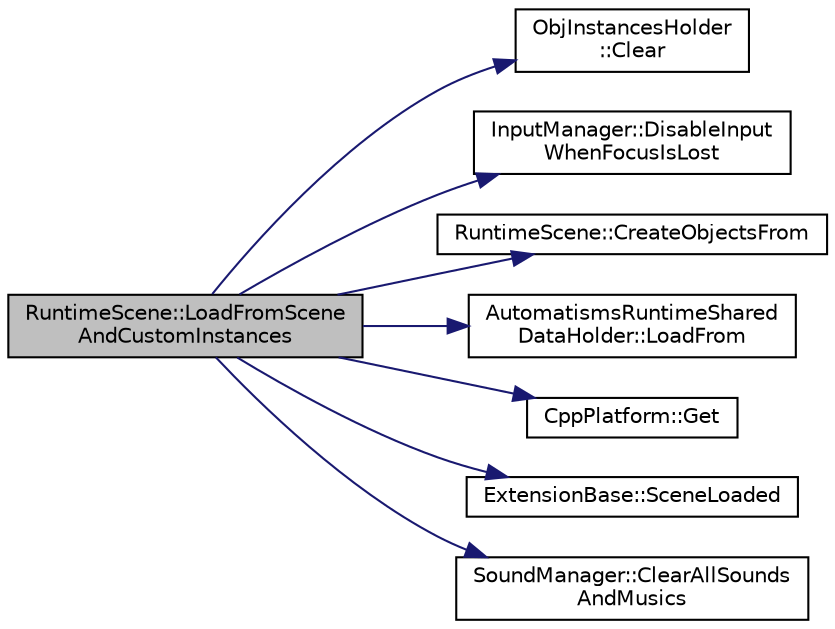 digraph "RuntimeScene::LoadFromSceneAndCustomInstances"
{
  edge [fontname="Helvetica",fontsize="10",labelfontname="Helvetica",labelfontsize="10"];
  node [fontname="Helvetica",fontsize="10",shape=record];
  rankdir="LR";
  Node1 [label="RuntimeScene::LoadFromScene\lAndCustomInstances",height=0.2,width=0.4,color="black", fillcolor="grey75", style="filled", fontcolor="black"];
  Node1 -> Node2 [color="midnightblue",fontsize="10",style="solid",fontname="Helvetica"];
  Node2 [label="ObjInstancesHolder\l::Clear",height=0.2,width=0.4,color="black", fillcolor="white", style="filled",URL="$d3/de4/class_obj_instances_holder.html#a4651ecd7b0d9a732333f64b1ec1de131",tooltip="Clear the container. "];
  Node1 -> Node3 [color="midnightblue",fontsize="10",style="solid",fontname="Helvetica"];
  Node3 [label="InputManager::DisableInput\lWhenFocusIsLost",height=0.2,width=0.4,color="black", fillcolor="white", style="filled",URL="$df/dd1/class_input_manager.html#a22f8058cf238c89e0561795ce23efbd7"];
  Node1 -> Node4 [color="midnightblue",fontsize="10",style="solid",fontname="Helvetica"];
  Node4 [label="RuntimeScene::CreateObjectsFrom",height=0.2,width=0.4,color="black", fillcolor="white", style="filled",URL="$d7/d7f/class_runtime_scene.html#a905f240c94a5a75c25ff52654ead6998"];
  Node1 -> Node5 [color="midnightblue",fontsize="10",style="solid",fontname="Helvetica"];
  Node5 [label="AutomatismsRuntimeShared\lDataHolder::LoadFrom",height=0.2,width=0.4,color="black", fillcolor="white", style="filled",URL="$d1/dca/class_automatisms_runtime_shared_data_holder.html#a7481def263c68a164a04a61d42a8123d",tooltip="Create all runtime shared data according to the initial shared data passed as argument. "];
  Node1 -> Node6 [color="midnightblue",fontsize="10",style="solid",fontname="Helvetica"];
  Node6 [label="CppPlatform::Get",height=0.2,width=0.4,color="black", fillcolor="white", style="filled",URL="$d3/d7d/class_cpp_platform.html#a5f9c3cd525df8f09539854d9b8a95a63",tooltip="Get access to the CppPlatform instance. ( CppPlatform is a singleton ). "];
  Node1 -> Node7 [color="midnightblue",fontsize="10",style="solid",fontname="Helvetica"];
  Node7 [label="ExtensionBase::SceneLoaded",height=0.2,width=0.4,color="black", fillcolor="white", style="filled",URL="$d5/de6/class_extension_base.html#a5f32f6e17f6d126ef85b668e988e2128",tooltip="Called when a scene is loaded: Useful to initialize some extensions specific objects related to scene..."];
  Node1 -> Node8 [color="midnightblue",fontsize="10",style="solid",fontname="Helvetica"];
  Node8 [label="SoundManager::ClearAllSounds\lAndMusics",height=0.2,width=0.4,color="black", fillcolor="white", style="filled",URL="$d5/dd9/class_sound_manager.html#a2e09a7dd49485af042eb6f3e43d2e641"];
}
